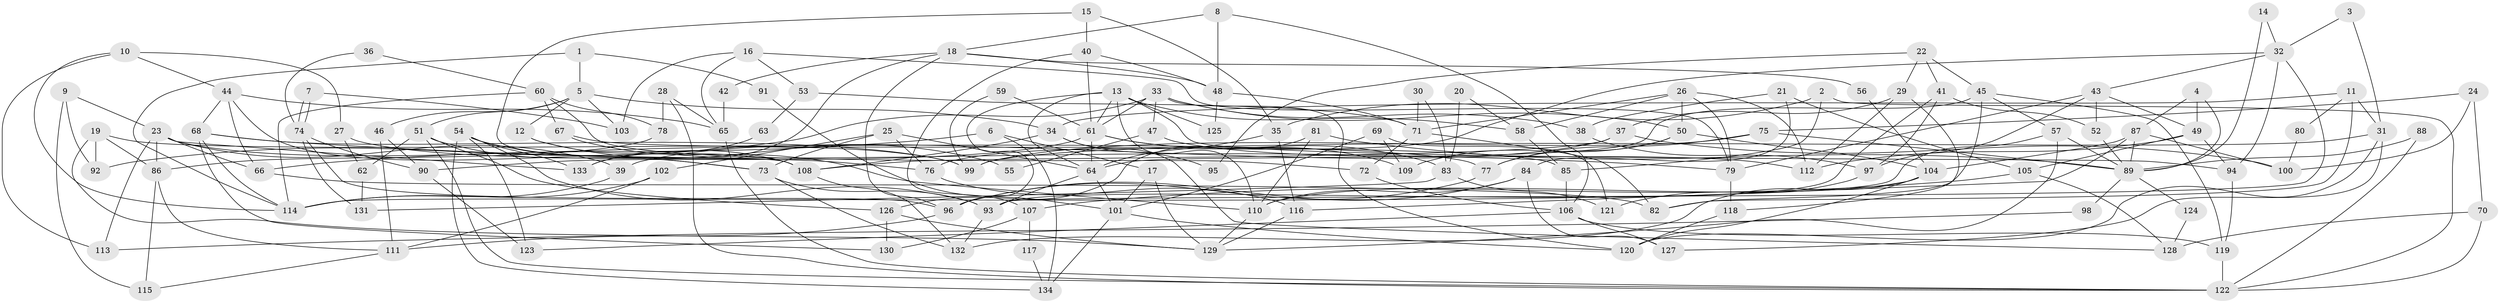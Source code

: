 // coarse degree distribution, {6: 0.11702127659574468, 3: 0.13829787234042554, 4: 0.26595744680851063, 5: 0.23404255319148937, 2: 0.10638297872340426, 7: 0.0425531914893617, 8: 0.06382978723404255, 10: 0.02127659574468085, 11: 0.010638297872340425}
// Generated by graph-tools (version 1.1) at 2025/37/03/04/25 23:37:06]
// undirected, 134 vertices, 268 edges
graph export_dot {
  node [color=gray90,style=filled];
  1;
  2;
  3;
  4;
  5;
  6;
  7;
  8;
  9;
  10;
  11;
  12;
  13;
  14;
  15;
  16;
  17;
  18;
  19;
  20;
  21;
  22;
  23;
  24;
  25;
  26;
  27;
  28;
  29;
  30;
  31;
  32;
  33;
  34;
  35;
  36;
  37;
  38;
  39;
  40;
  41;
  42;
  43;
  44;
  45;
  46;
  47;
  48;
  49;
  50;
  51;
  52;
  53;
  54;
  55;
  56;
  57;
  58;
  59;
  60;
  61;
  62;
  63;
  64;
  65;
  66;
  67;
  68;
  69;
  70;
  71;
  72;
  73;
  74;
  75;
  76;
  77;
  78;
  79;
  80;
  81;
  82;
  83;
  84;
  85;
  86;
  87;
  88;
  89;
  90;
  91;
  92;
  93;
  94;
  95;
  96;
  97;
  98;
  99;
  100;
  101;
  102;
  103;
  104;
  105;
  106;
  107;
  108;
  109;
  110;
  111;
  112;
  113;
  114;
  115;
  116;
  117;
  118;
  119;
  120;
  121;
  122;
  123;
  124;
  125;
  126;
  127;
  128;
  129;
  130;
  131;
  132;
  133;
  134;
  1 -- 114;
  1 -- 5;
  1 -- 91;
  2 -- 35;
  2 -- 85;
  2 -- 122;
  3 -- 31;
  3 -- 32;
  4 -- 49;
  4 -- 89;
  4 -- 87;
  5 -- 34;
  5 -- 51;
  5 -- 12;
  5 -- 46;
  5 -- 103;
  6 -- 66;
  6 -- 17;
  6 -- 134;
  7 -- 103;
  7 -- 74;
  7 -- 74;
  8 -- 18;
  8 -- 48;
  8 -- 106;
  9 -- 92;
  9 -- 23;
  9 -- 115;
  10 -- 44;
  10 -- 114;
  10 -- 27;
  10 -- 113;
  11 -- 82;
  11 -- 31;
  11 -- 34;
  11 -- 80;
  12 -- 108;
  12 -- 55;
  13 -- 94;
  13 -- 96;
  13 -- 58;
  13 -- 61;
  13 -- 64;
  13 -- 110;
  13 -- 125;
  14 -- 32;
  14 -- 89;
  15 -- 40;
  15 -- 35;
  15 -- 108;
  16 -- 79;
  16 -- 65;
  16 -- 53;
  16 -- 103;
  17 -- 129;
  17 -- 101;
  18 -- 96;
  18 -- 133;
  18 -- 42;
  18 -- 48;
  18 -- 56;
  19 -- 86;
  19 -- 129;
  19 -- 77;
  19 -- 92;
  20 -- 83;
  20 -- 58;
  21 -- 105;
  21 -- 38;
  21 -- 84;
  22 -- 41;
  22 -- 45;
  22 -- 29;
  22 -- 95;
  23 -- 39;
  23 -- 99;
  23 -- 66;
  23 -- 86;
  23 -- 113;
  23 -- 133;
  24 -- 100;
  24 -- 75;
  24 -- 70;
  25 -- 73;
  25 -- 64;
  25 -- 76;
  25 -- 102;
  26 -- 79;
  26 -- 50;
  26 -- 58;
  26 -- 71;
  26 -- 112;
  27 -- 76;
  27 -- 62;
  28 -- 65;
  28 -- 78;
  28 -- 122;
  29 -- 112;
  29 -- 37;
  29 -- 118;
  30 -- 83;
  30 -- 71;
  31 -- 127;
  31 -- 120;
  31 -- 99;
  32 -- 43;
  32 -- 93;
  32 -- 76;
  32 -- 94;
  33 -- 61;
  33 -- 50;
  33 -- 38;
  33 -- 47;
  33 -- 92;
  33 -- 120;
  34 -- 108;
  34 -- 95;
  34 -- 128;
  35 -- 64;
  35 -- 116;
  36 -- 74;
  36 -- 60;
  37 -- 108;
  37 -- 39;
  37 -- 100;
  38 -- 97;
  39 -- 114;
  40 -- 48;
  40 -- 61;
  40 -- 107;
  41 -- 97;
  41 -- 93;
  41 -- 52;
  42 -- 65;
  43 -- 49;
  43 -- 52;
  43 -- 79;
  43 -- 97;
  44 -- 68;
  44 -- 108;
  44 -- 65;
  44 -- 66;
  45 -- 64;
  45 -- 119;
  45 -- 57;
  45 -- 82;
  46 -- 111;
  46 -- 90;
  47 -- 112;
  47 -- 55;
  48 -- 71;
  48 -- 125;
  49 -- 105;
  49 -- 94;
  49 -- 112;
  50 -- 104;
  50 -- 77;
  50 -- 109;
  51 -- 122;
  51 -- 73;
  51 -- 62;
  51 -- 126;
  52 -- 89;
  53 -- 71;
  53 -- 63;
  54 -- 93;
  54 -- 123;
  54 -- 73;
  54 -- 133;
  54 -- 134;
  56 -- 104;
  57 -- 129;
  57 -- 89;
  57 -- 114;
  58 -- 85;
  59 -- 99;
  59 -- 61;
  60 -- 114;
  60 -- 67;
  60 -- 72;
  60 -- 78;
  61 -- 64;
  61 -- 83;
  61 -- 90;
  61 -- 109;
  62 -- 131;
  63 -- 133;
  64 -- 101;
  64 -- 93;
  65 -- 122;
  66 -- 82;
  67 -- 110;
  67 -- 85;
  68 -- 114;
  68 -- 79;
  68 -- 99;
  68 -- 130;
  69 -- 101;
  69 -- 109;
  69 -- 121;
  70 -- 122;
  70 -- 128;
  71 -- 82;
  71 -- 72;
  72 -- 106;
  73 -- 132;
  73 -- 93;
  74 -- 90;
  74 -- 96;
  74 -- 131;
  75 -- 99;
  75 -- 89;
  75 -- 77;
  76 -- 116;
  77 -- 96;
  78 -- 86;
  79 -- 118;
  80 -- 100;
  81 -- 126;
  81 -- 110;
  81 -- 89;
  83 -- 131;
  83 -- 121;
  84 -- 96;
  84 -- 110;
  84 -- 127;
  85 -- 106;
  86 -- 115;
  86 -- 111;
  87 -- 89;
  87 -- 100;
  87 -- 104;
  87 -- 116;
  88 -- 122;
  88 -- 89;
  89 -- 98;
  89 -- 124;
  90 -- 123;
  91 -- 101;
  93 -- 132;
  94 -- 119;
  96 -- 111;
  97 -- 121;
  98 -- 113;
  101 -- 134;
  101 -- 120;
  102 -- 111;
  102 -- 114;
  104 -- 110;
  104 -- 120;
  104 -- 132;
  105 -- 128;
  105 -- 107;
  106 -- 119;
  106 -- 123;
  106 -- 127;
  107 -- 130;
  107 -- 117;
  108 -- 132;
  110 -- 129;
  111 -- 115;
  116 -- 129;
  117 -- 134;
  118 -- 120;
  119 -- 122;
  124 -- 128;
  126 -- 129;
  126 -- 130;
}
